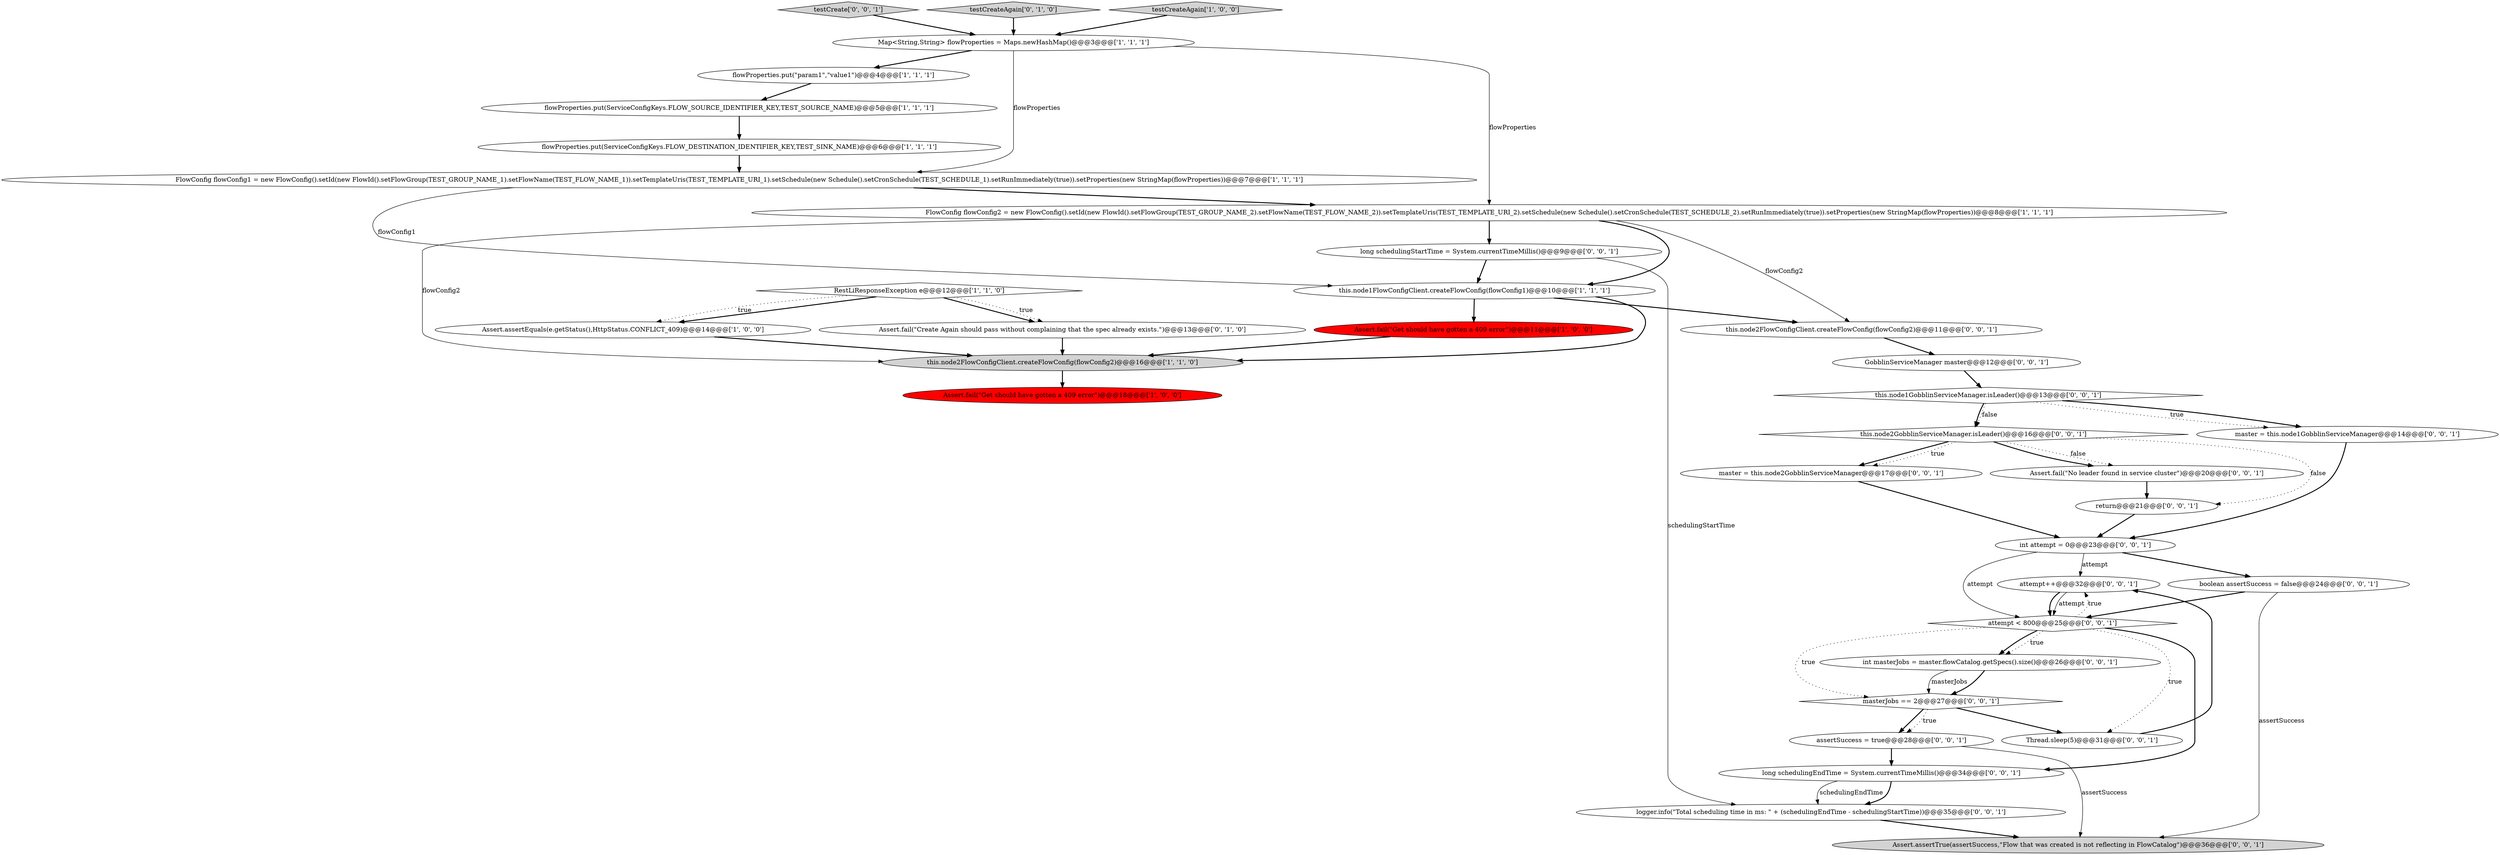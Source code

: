 digraph {
12 [style = filled, label = "this.node1FlowConfigClient.createFlowConfig(flowConfig1)@@@10@@@['1', '1', '1']", fillcolor = white, shape = ellipse image = "AAA0AAABBB1BBB"];
32 [style = filled, label = "Thread.sleep(5)@@@31@@@['0', '0', '1']", fillcolor = white, shape = ellipse image = "AAA0AAABBB3BBB"];
33 [style = filled, label = "Assert.fail(\"No leader found in service cluster\")@@@20@@@['0', '0', '1']", fillcolor = white, shape = ellipse image = "AAA0AAABBB3BBB"];
20 [style = filled, label = "attempt++@@@32@@@['0', '0', '1']", fillcolor = white, shape = ellipse image = "AAA0AAABBB3BBB"];
19 [style = filled, label = "this.node2FlowConfigClient.createFlowConfig(flowConfig2)@@@11@@@['0', '0', '1']", fillcolor = white, shape = ellipse image = "AAA0AAABBB3BBB"];
23 [style = filled, label = "logger.info(\"Total scheduling time in ms: \" + (schedulingEndTime - schedulingStartTime))@@@35@@@['0', '0', '1']", fillcolor = white, shape = ellipse image = "AAA0AAABBB3BBB"];
1 [style = filled, label = "Assert.assertEquals(e.getStatus(),HttpStatus.CONFLICT_409)@@@14@@@['1', '0', '0']", fillcolor = white, shape = ellipse image = "AAA0AAABBB1BBB"];
0 [style = filled, label = "Assert.fail(\"Get should have gotten a 409 error\")@@@11@@@['1', '0', '0']", fillcolor = red, shape = ellipse image = "AAA1AAABBB1BBB"];
14 [style = filled, label = "Assert.fail(\"Create Again should pass without complaining that the spec already exists.\")@@@13@@@['0', '1', '0']", fillcolor = white, shape = ellipse image = "AAA0AAABBB2BBB"];
24 [style = filled, label = "int masterJobs = master.flowCatalog.getSpecs().size()@@@26@@@['0', '0', '1']", fillcolor = white, shape = ellipse image = "AAA0AAABBB3BBB"];
21 [style = filled, label = "boolean assertSuccess = false@@@24@@@['0', '0', '1']", fillcolor = white, shape = ellipse image = "AAA0AAABBB3BBB"];
26 [style = filled, label = "master = this.node2GobblinServiceManager@@@17@@@['0', '0', '1']", fillcolor = white, shape = ellipse image = "AAA0AAABBB3BBB"];
5 [style = filled, label = "Map<String,String> flowProperties = Maps.newHashMap()@@@3@@@['1', '1', '1']", fillcolor = white, shape = ellipse image = "AAA0AAABBB1BBB"];
27 [style = filled, label = "assertSuccess = true@@@28@@@['0', '0', '1']", fillcolor = white, shape = ellipse image = "AAA0AAABBB3BBB"];
31 [style = filled, label = "attempt < 800@@@25@@@['0', '0', '1']", fillcolor = white, shape = diamond image = "AAA0AAABBB3BBB"];
2 [style = filled, label = "FlowConfig flowConfig2 = new FlowConfig().setId(new FlowId().setFlowGroup(TEST_GROUP_NAME_2).setFlowName(TEST_FLOW_NAME_2)).setTemplateUris(TEST_TEMPLATE_URI_2).setSchedule(new Schedule().setCronSchedule(TEST_SCHEDULE_2).setRunImmediately(true)).setProperties(new StringMap(flowProperties))@@@8@@@['1', '1', '1']", fillcolor = white, shape = ellipse image = "AAA0AAABBB1BBB"];
35 [style = filled, label = "long schedulingEndTime = System.currentTimeMillis()@@@34@@@['0', '0', '1']", fillcolor = white, shape = ellipse image = "AAA0AAABBB3BBB"];
29 [style = filled, label = "GobblinServiceManager master@@@12@@@['0', '0', '1']", fillcolor = white, shape = ellipse image = "AAA0AAABBB3BBB"];
10 [style = filled, label = "flowProperties.put(ServiceConfigKeys.FLOW_SOURCE_IDENTIFIER_KEY,TEST_SOURCE_NAME)@@@5@@@['1', '1', '1']", fillcolor = white, shape = ellipse image = "AAA0AAABBB1BBB"];
15 [style = filled, label = "testCreate['0', '0', '1']", fillcolor = lightgray, shape = diamond image = "AAA0AAABBB3BBB"];
6 [style = filled, label = "flowProperties.put(\"param1\",\"value1\")@@@4@@@['1', '1', '1']", fillcolor = white, shape = ellipse image = "AAA0AAABBB1BBB"];
4 [style = filled, label = "FlowConfig flowConfig1 = new FlowConfig().setId(new FlowId().setFlowGroup(TEST_GROUP_NAME_1).setFlowName(TEST_FLOW_NAME_1)).setTemplateUris(TEST_TEMPLATE_URI_1).setSchedule(new Schedule().setCronSchedule(TEST_SCHEDULE_1).setRunImmediately(true)).setProperties(new StringMap(flowProperties))@@@7@@@['1', '1', '1']", fillcolor = white, shape = ellipse image = "AAA0AAABBB1BBB"];
13 [style = filled, label = "testCreateAgain['0', '1', '0']", fillcolor = lightgray, shape = diamond image = "AAA0AAABBB2BBB"];
7 [style = filled, label = "RestLiResponseException e@@@12@@@['1', '1', '0']", fillcolor = white, shape = diamond image = "AAA0AAABBB1BBB"];
28 [style = filled, label = "this.node2GobblinServiceManager.isLeader()@@@16@@@['0', '0', '1']", fillcolor = white, shape = diamond image = "AAA0AAABBB3BBB"];
30 [style = filled, label = "return@@@21@@@['0', '0', '1']", fillcolor = white, shape = ellipse image = "AAA0AAABBB3BBB"];
16 [style = filled, label = "master = this.node1GobblinServiceManager@@@14@@@['0', '0', '1']", fillcolor = white, shape = ellipse image = "AAA0AAABBB3BBB"];
18 [style = filled, label = "long schedulingStartTime = System.currentTimeMillis()@@@9@@@['0', '0', '1']", fillcolor = white, shape = ellipse image = "AAA0AAABBB3BBB"];
22 [style = filled, label = "this.node1GobblinServiceManager.isLeader()@@@13@@@['0', '0', '1']", fillcolor = white, shape = diamond image = "AAA0AAABBB3BBB"];
25 [style = filled, label = "masterJobs == 2@@@27@@@['0', '0', '1']", fillcolor = white, shape = diamond image = "AAA0AAABBB3BBB"];
8 [style = filled, label = "this.node2FlowConfigClient.createFlowConfig(flowConfig2)@@@16@@@['1', '1', '0']", fillcolor = lightgray, shape = ellipse image = "AAA0AAABBB1BBB"];
3 [style = filled, label = "testCreateAgain['1', '0', '0']", fillcolor = lightgray, shape = diamond image = "AAA0AAABBB1BBB"];
34 [style = filled, label = "int attempt = 0@@@23@@@['0', '0', '1']", fillcolor = white, shape = ellipse image = "AAA0AAABBB3BBB"];
11 [style = filled, label = "flowProperties.put(ServiceConfigKeys.FLOW_DESTINATION_IDENTIFIER_KEY,TEST_SINK_NAME)@@@6@@@['1', '1', '1']", fillcolor = white, shape = ellipse image = "AAA0AAABBB1BBB"];
17 [style = filled, label = "Assert.assertTrue(assertSuccess,\"Flow that was created is not reflecting in FlowCatalog\")@@@36@@@['0', '0', '1']", fillcolor = lightgray, shape = ellipse image = "AAA0AAABBB3BBB"];
9 [style = filled, label = "Assert.fail(\"Get should have gotten a 409 error\")@@@18@@@['1', '0', '0']", fillcolor = red, shape = ellipse image = "AAA1AAABBB1BBB"];
28->33 [style = dotted, label="false"];
31->25 [style = dotted, label="true"];
7->1 [style = bold, label=""];
1->8 [style = bold, label=""];
34->20 [style = solid, label="attempt"];
22->16 [style = bold, label=""];
19->29 [style = bold, label=""];
4->12 [style = solid, label="flowConfig1"];
31->24 [style = bold, label=""];
11->4 [style = bold, label=""];
26->34 [style = bold, label=""];
5->4 [style = solid, label="flowProperties"];
25->32 [style = bold, label=""];
18->12 [style = bold, label=""];
27->17 [style = solid, label="assertSuccess"];
16->34 [style = bold, label=""];
2->18 [style = bold, label=""];
28->26 [style = bold, label=""];
22->28 [style = bold, label=""];
30->34 [style = bold, label=""];
20->31 [style = bold, label=""];
4->2 [style = bold, label=""];
2->8 [style = solid, label="flowConfig2"];
12->0 [style = bold, label=""];
31->20 [style = dotted, label="true"];
21->17 [style = solid, label="assertSuccess"];
27->35 [style = bold, label=""];
2->12 [style = bold, label=""];
15->5 [style = bold, label=""];
31->32 [style = dotted, label="true"];
7->14 [style = bold, label=""];
2->19 [style = solid, label="flowConfig2"];
25->27 [style = bold, label=""];
35->23 [style = bold, label=""];
3->5 [style = bold, label=""];
21->31 [style = bold, label=""];
5->2 [style = solid, label="flowProperties"];
5->6 [style = bold, label=""];
28->33 [style = bold, label=""];
31->35 [style = bold, label=""];
20->31 [style = solid, label="attempt"];
12->8 [style = bold, label=""];
24->25 [style = bold, label=""];
34->31 [style = solid, label="attempt"];
6->10 [style = bold, label=""];
22->16 [style = dotted, label="true"];
28->26 [style = dotted, label="true"];
0->8 [style = bold, label=""];
8->9 [style = bold, label=""];
35->23 [style = solid, label="schedulingEndTime"];
13->5 [style = bold, label=""];
33->30 [style = bold, label=""];
23->17 [style = bold, label=""];
14->8 [style = bold, label=""];
31->24 [style = dotted, label="true"];
22->28 [style = dotted, label="false"];
29->22 [style = bold, label=""];
24->25 [style = solid, label="masterJobs"];
12->19 [style = bold, label=""];
7->1 [style = dotted, label="true"];
25->27 [style = dotted, label="true"];
18->23 [style = solid, label="schedulingStartTime"];
28->30 [style = dotted, label="false"];
32->20 [style = bold, label=""];
34->21 [style = bold, label=""];
10->11 [style = bold, label=""];
7->14 [style = dotted, label="true"];
}
